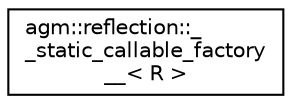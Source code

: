 digraph "圖形化之類別階層"
{
  edge [fontname="Helvetica",fontsize="10",labelfontname="Helvetica",labelfontsize="10"];
  node [fontname="Helvetica",fontsize="10",shape=record];
  rankdir="LR";
  Node1 [label="agm::reflection::_\l_static_callable_factory\l__\< R \>",height=0.2,width=0.4,color="black", fillcolor="white", style="filled",URL="$structagm_1_1reflection_1_1____static__callable__factory____.html"];
}
